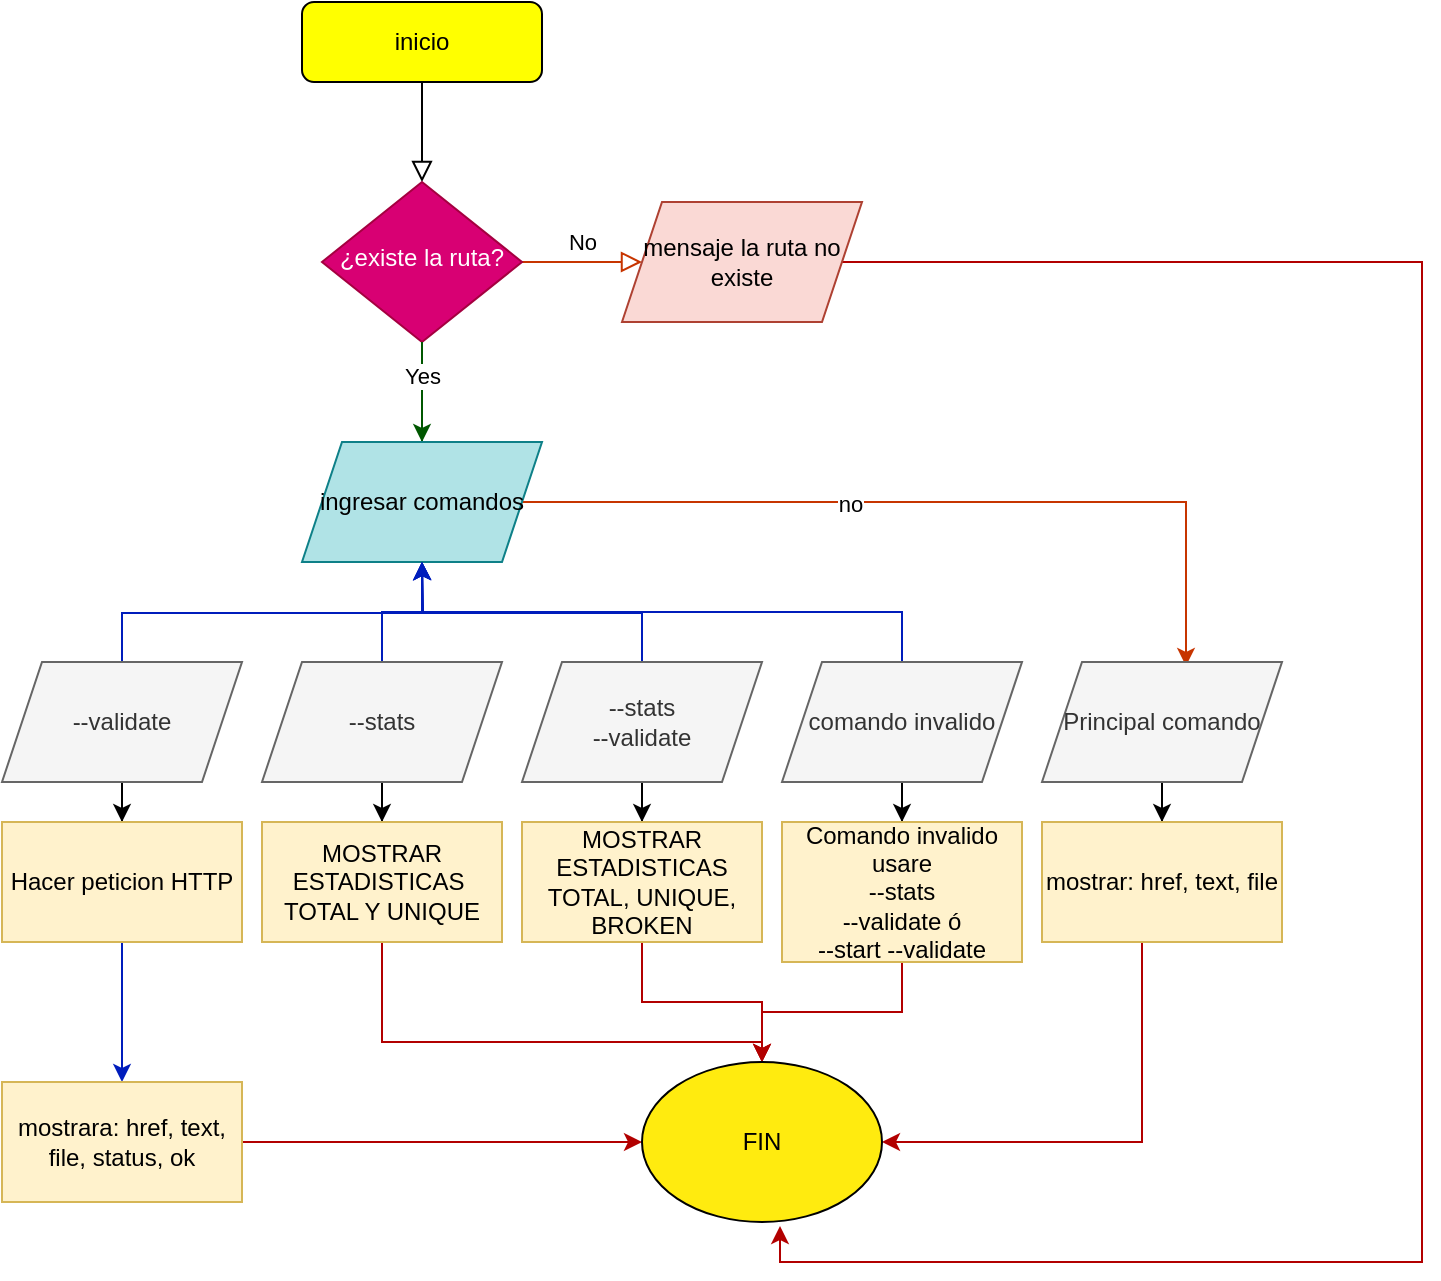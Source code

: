 <mxfile version="21.6.5" type="github">
  <diagram id="C5RBs43oDa-KdzZeNtuy" name="Page-1">
    <mxGraphModel dx="880" dy="478" grid="1" gridSize="10" guides="1" tooltips="1" connect="1" arrows="1" fold="1" page="1" pageScale="1" pageWidth="827" pageHeight="1169" math="0" shadow="0">
      <root>
        <mxCell id="WIyWlLk6GJQsqaUBKTNV-0" />
        <mxCell id="WIyWlLk6GJQsqaUBKTNV-1" parent="WIyWlLk6GJQsqaUBKTNV-0" />
        <mxCell id="WIyWlLk6GJQsqaUBKTNV-2" value="" style="rounded=0;html=1;jettySize=auto;orthogonalLoop=1;fontSize=11;endArrow=block;endFill=0;endSize=8;strokeWidth=1;shadow=0;labelBackgroundColor=none;edgeStyle=orthogonalEdgeStyle;" parent="WIyWlLk6GJQsqaUBKTNV-1" source="WIyWlLk6GJQsqaUBKTNV-3" target="WIyWlLk6GJQsqaUBKTNV-6" edge="1">
          <mxGeometry relative="1" as="geometry" />
        </mxCell>
        <mxCell id="WIyWlLk6GJQsqaUBKTNV-3" value="inicio" style="rounded=1;whiteSpace=wrap;html=1;fontSize=12;glass=0;strokeWidth=1;shadow=0;fillColor=#FFFF00;" parent="WIyWlLk6GJQsqaUBKTNV-1" vertex="1">
          <mxGeometry x="160" y="80" width="120" height="40" as="geometry" />
        </mxCell>
        <mxCell id="WIyWlLk6GJQsqaUBKTNV-5" value="No" style="edgeStyle=orthogonalEdgeStyle;rounded=0;html=1;jettySize=auto;orthogonalLoop=1;fontSize=11;endArrow=block;endFill=0;endSize=8;strokeWidth=1;shadow=0;labelBackgroundColor=none;entryX=0;entryY=0.5;entryDx=0;entryDy=0;fillColor=#fa6800;strokeColor=#C73500;" parent="WIyWlLk6GJQsqaUBKTNV-1" source="WIyWlLk6GJQsqaUBKTNV-6" target="1Wjr6g2SsZpqMyy9H09P-0" edge="1">
          <mxGeometry y="10" relative="1" as="geometry">
            <mxPoint as="offset" />
            <mxPoint x="320" y="210" as="targetPoint" />
          </mxGeometry>
        </mxCell>
        <mxCell id="WIyWlLk6GJQsqaUBKTNV-6" value="¿existe la ruta?" style="rhombus;whiteSpace=wrap;html=1;shadow=0;fontFamily=Helvetica;fontSize=12;align=center;strokeWidth=1;spacing=6;spacingTop=-4;fillColor=#d80073;fontColor=#ffffff;strokeColor=#A50040;" parent="WIyWlLk6GJQsqaUBKTNV-1" vertex="1">
          <mxGeometry x="170" y="170" width="100" height="80" as="geometry" />
        </mxCell>
        <mxCell id="1Wjr6g2SsZpqMyy9H09P-44" style="edgeStyle=orthogonalEdgeStyle;rounded=0;orthogonalLoop=1;jettySize=auto;html=1;entryX=0.575;entryY=1.025;entryDx=0;entryDy=0;entryPerimeter=0;fillColor=#e51400;strokeColor=#B20000;" edge="1" parent="WIyWlLk6GJQsqaUBKTNV-1" source="1Wjr6g2SsZpqMyy9H09P-0" target="1Wjr6g2SsZpqMyy9H09P-37">
          <mxGeometry relative="1" as="geometry">
            <Array as="points">
              <mxPoint x="720" y="210" />
              <mxPoint x="720" y="710" />
              <mxPoint x="399" y="710" />
            </Array>
          </mxGeometry>
        </mxCell>
        <mxCell id="1Wjr6g2SsZpqMyy9H09P-0" value="mensaje la ruta no existe" style="shape=parallelogram;perimeter=parallelogramPerimeter;whiteSpace=wrap;html=1;fixedSize=1;fillColor=#fad9d5;strokeColor=#ae4132;" vertex="1" parent="WIyWlLk6GJQsqaUBKTNV-1">
          <mxGeometry x="320" y="180" width="120" height="60" as="geometry" />
        </mxCell>
        <mxCell id="1Wjr6g2SsZpqMyy9H09P-5" style="edgeStyle=orthogonalEdgeStyle;rounded=0;orthogonalLoop=1;jettySize=auto;html=1;fillColor=#008a00;strokeColor=#005700;" edge="1" parent="WIyWlLk6GJQsqaUBKTNV-1" source="1Wjr6g2SsZpqMyy9H09P-2">
          <mxGeometry relative="1" as="geometry">
            <mxPoint x="220" y="300" as="targetPoint" />
            <Array as="points">
              <mxPoint x="220" y="250" />
              <mxPoint x="220" y="250" />
            </Array>
          </mxGeometry>
        </mxCell>
        <mxCell id="1Wjr6g2SsZpqMyy9H09P-6" value="Yes" style="edgeLabel;html=1;align=center;verticalAlign=middle;resizable=0;points=[];" vertex="1" connectable="0" parent="1Wjr6g2SsZpqMyy9H09P-5">
          <mxGeometry x="0.34" relative="1" as="geometry">
            <mxPoint as="offset" />
          </mxGeometry>
        </mxCell>
        <mxCell id="1Wjr6g2SsZpqMyy9H09P-23" style="edgeStyle=orthogonalEdgeStyle;rounded=0;orthogonalLoop=1;jettySize=auto;html=1;entryX=0.6;entryY=0.033;entryDx=0;entryDy=0;entryPerimeter=0;fillColor=#fa6800;strokeColor=#C73500;" edge="1" parent="WIyWlLk6GJQsqaUBKTNV-1" source="1Wjr6g2SsZpqMyy9H09P-2" target="1Wjr6g2SsZpqMyy9H09P-7">
          <mxGeometry relative="1" as="geometry" />
        </mxCell>
        <mxCell id="1Wjr6g2SsZpqMyy9H09P-24" value="no" style="edgeLabel;html=1;align=center;verticalAlign=middle;resizable=0;points=[];" vertex="1" connectable="0" parent="1Wjr6g2SsZpqMyy9H09P-23">
          <mxGeometry x="-0.208" y="-1" relative="1" as="geometry">
            <mxPoint as="offset" />
          </mxGeometry>
        </mxCell>
        <mxCell id="1Wjr6g2SsZpqMyy9H09P-2" value="ingresar comandos" style="shape=parallelogram;perimeter=parallelogramPerimeter;whiteSpace=wrap;html=1;fixedSize=1;fillColor=#b0e3e6;strokeColor=#0e8088;" vertex="1" parent="WIyWlLk6GJQsqaUBKTNV-1">
          <mxGeometry x="160" y="300" width="120" height="60" as="geometry" />
        </mxCell>
        <mxCell id="1Wjr6g2SsZpqMyy9H09P-34" value="" style="edgeStyle=orthogonalEdgeStyle;rounded=0;orthogonalLoop=1;jettySize=auto;html=1;" edge="1" parent="WIyWlLk6GJQsqaUBKTNV-1" source="1Wjr6g2SsZpqMyy9H09P-7" target="1Wjr6g2SsZpqMyy9H09P-29">
          <mxGeometry relative="1" as="geometry" />
        </mxCell>
        <mxCell id="1Wjr6g2SsZpqMyy9H09P-7" value="Principal comando" style="shape=parallelogram;perimeter=parallelogramPerimeter;whiteSpace=wrap;html=1;fixedSize=1;fillColor=#f5f5f5;fontColor=#333333;strokeColor=#666666;" vertex="1" parent="WIyWlLk6GJQsqaUBKTNV-1">
          <mxGeometry x="530" y="410" width="120" height="60" as="geometry" />
        </mxCell>
        <mxCell id="1Wjr6g2SsZpqMyy9H09P-21" style="edgeStyle=orthogonalEdgeStyle;rounded=0;orthogonalLoop=1;jettySize=auto;html=1;exitX=0.5;exitY=0;exitDx=0;exitDy=0;fillColor=#0050ef;strokeColor=#001DBC;" edge="1" parent="WIyWlLk6GJQsqaUBKTNV-1" source="1Wjr6g2SsZpqMyy9H09P-8" target="1Wjr6g2SsZpqMyy9H09P-2">
          <mxGeometry relative="1" as="geometry" />
        </mxCell>
        <mxCell id="1Wjr6g2SsZpqMyy9H09P-33" value="" style="edgeStyle=orthogonalEdgeStyle;rounded=0;orthogonalLoop=1;jettySize=auto;html=1;" edge="1" parent="WIyWlLk6GJQsqaUBKTNV-1" source="1Wjr6g2SsZpqMyy9H09P-8" target="1Wjr6g2SsZpqMyy9H09P-28">
          <mxGeometry relative="1" as="geometry" />
        </mxCell>
        <mxCell id="1Wjr6g2SsZpqMyy9H09P-8" value="comando invalido" style="shape=parallelogram;perimeter=parallelogramPerimeter;whiteSpace=wrap;html=1;fixedSize=1;fillColor=#f5f5f5;fontColor=#333333;strokeColor=#666666;" vertex="1" parent="WIyWlLk6GJQsqaUBKTNV-1">
          <mxGeometry x="400" y="410" width="120" height="60" as="geometry" />
        </mxCell>
        <mxCell id="1Wjr6g2SsZpqMyy9H09P-16" style="edgeStyle=orthogonalEdgeStyle;rounded=0;orthogonalLoop=1;jettySize=auto;html=1;exitX=0.5;exitY=0;exitDx=0;exitDy=0;fillColor=#0050ef;strokeColor=#001DBC;" edge="1" parent="WIyWlLk6GJQsqaUBKTNV-1" source="1Wjr6g2SsZpqMyy9H09P-9">
          <mxGeometry relative="1" as="geometry">
            <mxPoint x="220" y="360" as="targetPoint" />
          </mxGeometry>
        </mxCell>
        <mxCell id="1Wjr6g2SsZpqMyy9H09P-32" value="" style="edgeStyle=orthogonalEdgeStyle;rounded=0;orthogonalLoop=1;jettySize=auto;html=1;" edge="1" parent="WIyWlLk6GJQsqaUBKTNV-1" source="1Wjr6g2SsZpqMyy9H09P-9" target="1Wjr6g2SsZpqMyy9H09P-27">
          <mxGeometry relative="1" as="geometry" />
        </mxCell>
        <mxCell id="1Wjr6g2SsZpqMyy9H09P-9" value="--stats&lt;br&gt;--validate" style="shape=parallelogram;perimeter=parallelogramPerimeter;whiteSpace=wrap;html=1;fixedSize=1;fillColor=#f5f5f5;fontColor=#333333;strokeColor=#666666;" vertex="1" parent="WIyWlLk6GJQsqaUBKTNV-1">
          <mxGeometry x="270" y="410" width="120" height="60" as="geometry" />
        </mxCell>
        <mxCell id="1Wjr6g2SsZpqMyy9H09P-14" value="" style="edgeStyle=orthogonalEdgeStyle;rounded=0;orthogonalLoop=1;jettySize=auto;html=1;fillColor=#0050ef;strokeColor=#001DBC;" edge="1" parent="WIyWlLk6GJQsqaUBKTNV-1" source="1Wjr6g2SsZpqMyy9H09P-10" target="1Wjr6g2SsZpqMyy9H09P-2">
          <mxGeometry relative="1" as="geometry" />
        </mxCell>
        <mxCell id="1Wjr6g2SsZpqMyy9H09P-31" style="edgeStyle=orthogonalEdgeStyle;rounded=0;orthogonalLoop=1;jettySize=auto;html=1;exitX=0.5;exitY=1;exitDx=0;exitDy=0;" edge="1" parent="WIyWlLk6GJQsqaUBKTNV-1" source="1Wjr6g2SsZpqMyy9H09P-10" target="1Wjr6g2SsZpqMyy9H09P-26">
          <mxGeometry relative="1" as="geometry" />
        </mxCell>
        <mxCell id="1Wjr6g2SsZpqMyy9H09P-10" value="--stats" style="shape=parallelogram;perimeter=parallelogramPerimeter;whiteSpace=wrap;html=1;fixedSize=1;fillColor=#f5f5f5;fontColor=#333333;strokeColor=#666666;" vertex="1" parent="WIyWlLk6GJQsqaUBKTNV-1">
          <mxGeometry x="140" y="410" width="120" height="60" as="geometry" />
        </mxCell>
        <mxCell id="1Wjr6g2SsZpqMyy9H09P-13" style="edgeStyle=orthogonalEdgeStyle;rounded=0;orthogonalLoop=1;jettySize=auto;html=1;exitX=0.5;exitY=0;exitDx=0;exitDy=0;fillColor=#0050ef;strokeColor=#001DBC;" edge="1" parent="WIyWlLk6GJQsqaUBKTNV-1" source="1Wjr6g2SsZpqMyy9H09P-11">
          <mxGeometry relative="1" as="geometry">
            <mxPoint x="220" y="360" as="targetPoint" />
          </mxGeometry>
        </mxCell>
        <mxCell id="1Wjr6g2SsZpqMyy9H09P-30" style="edgeStyle=orthogonalEdgeStyle;rounded=0;orthogonalLoop=1;jettySize=auto;html=1;exitX=0.5;exitY=1;exitDx=0;exitDy=0;" edge="1" parent="WIyWlLk6GJQsqaUBKTNV-1" source="1Wjr6g2SsZpqMyy9H09P-11" target="1Wjr6g2SsZpqMyy9H09P-25">
          <mxGeometry relative="1" as="geometry" />
        </mxCell>
        <mxCell id="1Wjr6g2SsZpqMyy9H09P-11" value="--validate" style="shape=parallelogram;perimeter=parallelogramPerimeter;whiteSpace=wrap;html=1;fixedSize=1;fillColor=#f5f5f5;fontColor=#333333;strokeColor=#666666;" vertex="1" parent="WIyWlLk6GJQsqaUBKTNV-1">
          <mxGeometry x="10" y="410" width="120" height="60" as="geometry" />
        </mxCell>
        <mxCell id="1Wjr6g2SsZpqMyy9H09P-36" value="" style="edgeStyle=orthogonalEdgeStyle;rounded=0;orthogonalLoop=1;jettySize=auto;html=1;fillColor=#0050ef;strokeColor=#001DBC;" edge="1" parent="WIyWlLk6GJQsqaUBKTNV-1" source="1Wjr6g2SsZpqMyy9H09P-25" target="1Wjr6g2SsZpqMyy9H09P-35">
          <mxGeometry relative="1" as="geometry" />
        </mxCell>
        <mxCell id="1Wjr6g2SsZpqMyy9H09P-25" value="Hacer peticion HTTP" style="rounded=0;whiteSpace=wrap;html=1;fillColor=#fff2cc;strokeColor=#d6b656;" vertex="1" parent="WIyWlLk6GJQsqaUBKTNV-1">
          <mxGeometry x="10" y="490" width="120" height="60" as="geometry" />
        </mxCell>
        <mxCell id="1Wjr6g2SsZpqMyy9H09P-39" style="edgeStyle=orthogonalEdgeStyle;rounded=0;orthogonalLoop=1;jettySize=auto;html=1;fillColor=#e51400;strokeColor=#B20000;" edge="1" parent="WIyWlLk6GJQsqaUBKTNV-1" source="1Wjr6g2SsZpqMyy9H09P-26" target="1Wjr6g2SsZpqMyy9H09P-37">
          <mxGeometry relative="1" as="geometry">
            <Array as="points">
              <mxPoint x="200" y="600" />
              <mxPoint x="390" y="600" />
            </Array>
          </mxGeometry>
        </mxCell>
        <mxCell id="1Wjr6g2SsZpqMyy9H09P-26" value="MOSTRAR ESTADISTICAS&amp;nbsp;&lt;br&gt;TOTAL Y UNIQUE" style="rounded=0;whiteSpace=wrap;html=1;fillColor=#fff2cc;strokeColor=#d6b656;" vertex="1" parent="WIyWlLk6GJQsqaUBKTNV-1">
          <mxGeometry x="140" y="490" width="120" height="60" as="geometry" />
        </mxCell>
        <mxCell id="1Wjr6g2SsZpqMyy9H09P-40" value="" style="edgeStyle=orthogonalEdgeStyle;rounded=0;orthogonalLoop=1;jettySize=auto;html=1;fillColor=#e51400;strokeColor=#B20000;" edge="1" parent="WIyWlLk6GJQsqaUBKTNV-1" source="1Wjr6g2SsZpqMyy9H09P-27" target="1Wjr6g2SsZpqMyy9H09P-37">
          <mxGeometry relative="1" as="geometry" />
        </mxCell>
        <mxCell id="1Wjr6g2SsZpqMyy9H09P-27" value="MOSTRAR ESTADISTICAS&lt;br&gt;TOTAL, UNIQUE, BROKEN" style="rounded=0;whiteSpace=wrap;html=1;fillColor=#fff2cc;strokeColor=#d6b656;" vertex="1" parent="WIyWlLk6GJQsqaUBKTNV-1">
          <mxGeometry x="270" y="490" width="120" height="60" as="geometry" />
        </mxCell>
        <mxCell id="1Wjr6g2SsZpqMyy9H09P-41" value="" style="edgeStyle=orthogonalEdgeStyle;rounded=0;orthogonalLoop=1;jettySize=auto;html=1;fillColor=#e51400;strokeColor=#B20000;" edge="1" parent="WIyWlLk6GJQsqaUBKTNV-1" source="1Wjr6g2SsZpqMyy9H09P-28" target="1Wjr6g2SsZpqMyy9H09P-37">
          <mxGeometry relative="1" as="geometry" />
        </mxCell>
        <mxCell id="1Wjr6g2SsZpqMyy9H09P-28" value="Comando invalido usare&lt;br&gt;--stats&lt;br&gt;--validate ó&lt;br&gt;--start --validate" style="rounded=0;whiteSpace=wrap;html=1;fillColor=#fff2cc;strokeColor=#d6b656;" vertex="1" parent="WIyWlLk6GJQsqaUBKTNV-1">
          <mxGeometry x="400" y="490" width="120" height="70" as="geometry" />
        </mxCell>
        <mxCell id="1Wjr6g2SsZpqMyy9H09P-43" style="edgeStyle=orthogonalEdgeStyle;rounded=0;orthogonalLoop=1;jettySize=auto;html=1;entryX=1;entryY=0.5;entryDx=0;entryDy=0;fillColor=#e51400;strokeColor=#B20000;" edge="1" parent="WIyWlLk6GJQsqaUBKTNV-1" source="1Wjr6g2SsZpqMyy9H09P-29" target="1Wjr6g2SsZpqMyy9H09P-37">
          <mxGeometry relative="1" as="geometry">
            <Array as="points">
              <mxPoint x="580" y="650" />
            </Array>
          </mxGeometry>
        </mxCell>
        <mxCell id="1Wjr6g2SsZpqMyy9H09P-29" value="mostrar: href, text, file" style="rounded=0;whiteSpace=wrap;html=1;fillColor=#fff2cc;strokeColor=#d6b656;" vertex="1" parent="WIyWlLk6GJQsqaUBKTNV-1">
          <mxGeometry x="530" y="490" width="120" height="60" as="geometry" />
        </mxCell>
        <mxCell id="1Wjr6g2SsZpqMyy9H09P-38" style="edgeStyle=orthogonalEdgeStyle;rounded=0;orthogonalLoop=1;jettySize=auto;html=1;fillColor=#e51400;strokeColor=#B20000;" edge="1" parent="WIyWlLk6GJQsqaUBKTNV-1" source="1Wjr6g2SsZpqMyy9H09P-35" target="1Wjr6g2SsZpqMyy9H09P-37">
          <mxGeometry relative="1" as="geometry" />
        </mxCell>
        <mxCell id="1Wjr6g2SsZpqMyy9H09P-35" value="mostrara: href, text, file, status, ok" style="rounded=0;whiteSpace=wrap;html=1;fillColor=#fff2cc;strokeColor=#d6b656;" vertex="1" parent="WIyWlLk6GJQsqaUBKTNV-1">
          <mxGeometry x="10" y="620" width="120" height="60" as="geometry" />
        </mxCell>
        <mxCell id="1Wjr6g2SsZpqMyy9H09P-37" value="FIN" style="ellipse;whiteSpace=wrap;html=1;fillColor=#ffeb0f;" vertex="1" parent="WIyWlLk6GJQsqaUBKTNV-1">
          <mxGeometry x="330" y="610" width="120" height="80" as="geometry" />
        </mxCell>
      </root>
    </mxGraphModel>
  </diagram>
</mxfile>
